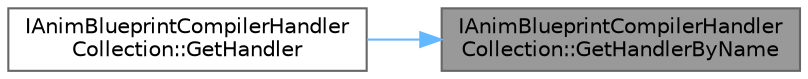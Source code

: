 digraph "IAnimBlueprintCompilerHandlerCollection::GetHandlerByName"
{
 // INTERACTIVE_SVG=YES
 // LATEX_PDF_SIZE
  bgcolor="transparent";
  edge [fontname=Helvetica,fontsize=10,labelfontname=Helvetica,labelfontsize=10];
  node [fontname=Helvetica,fontsize=10,shape=box,height=0.2,width=0.4];
  rankdir="RL";
  Node1 [id="Node000001",label="IAnimBlueprintCompilerHandler\lCollection::GetHandlerByName",height=0.2,width=0.4,color="gray40", fillcolor="grey60", style="filled", fontcolor="black",tooltip=" "];
  Node1 -> Node2 [id="edge1_Node000001_Node000002",dir="back",color="steelblue1",style="solid",tooltip=" "];
  Node2 [id="Node000002",label="IAnimBlueprintCompilerHandler\lCollection::GetHandler",height=0.2,width=0.4,color="grey40", fillcolor="white", style="filled",URL="$d9/dbb/classIAnimBlueprintCompilerHandlerCollection.html#a0229691d87f929544702b544635a4f33",tooltip=" "];
}
